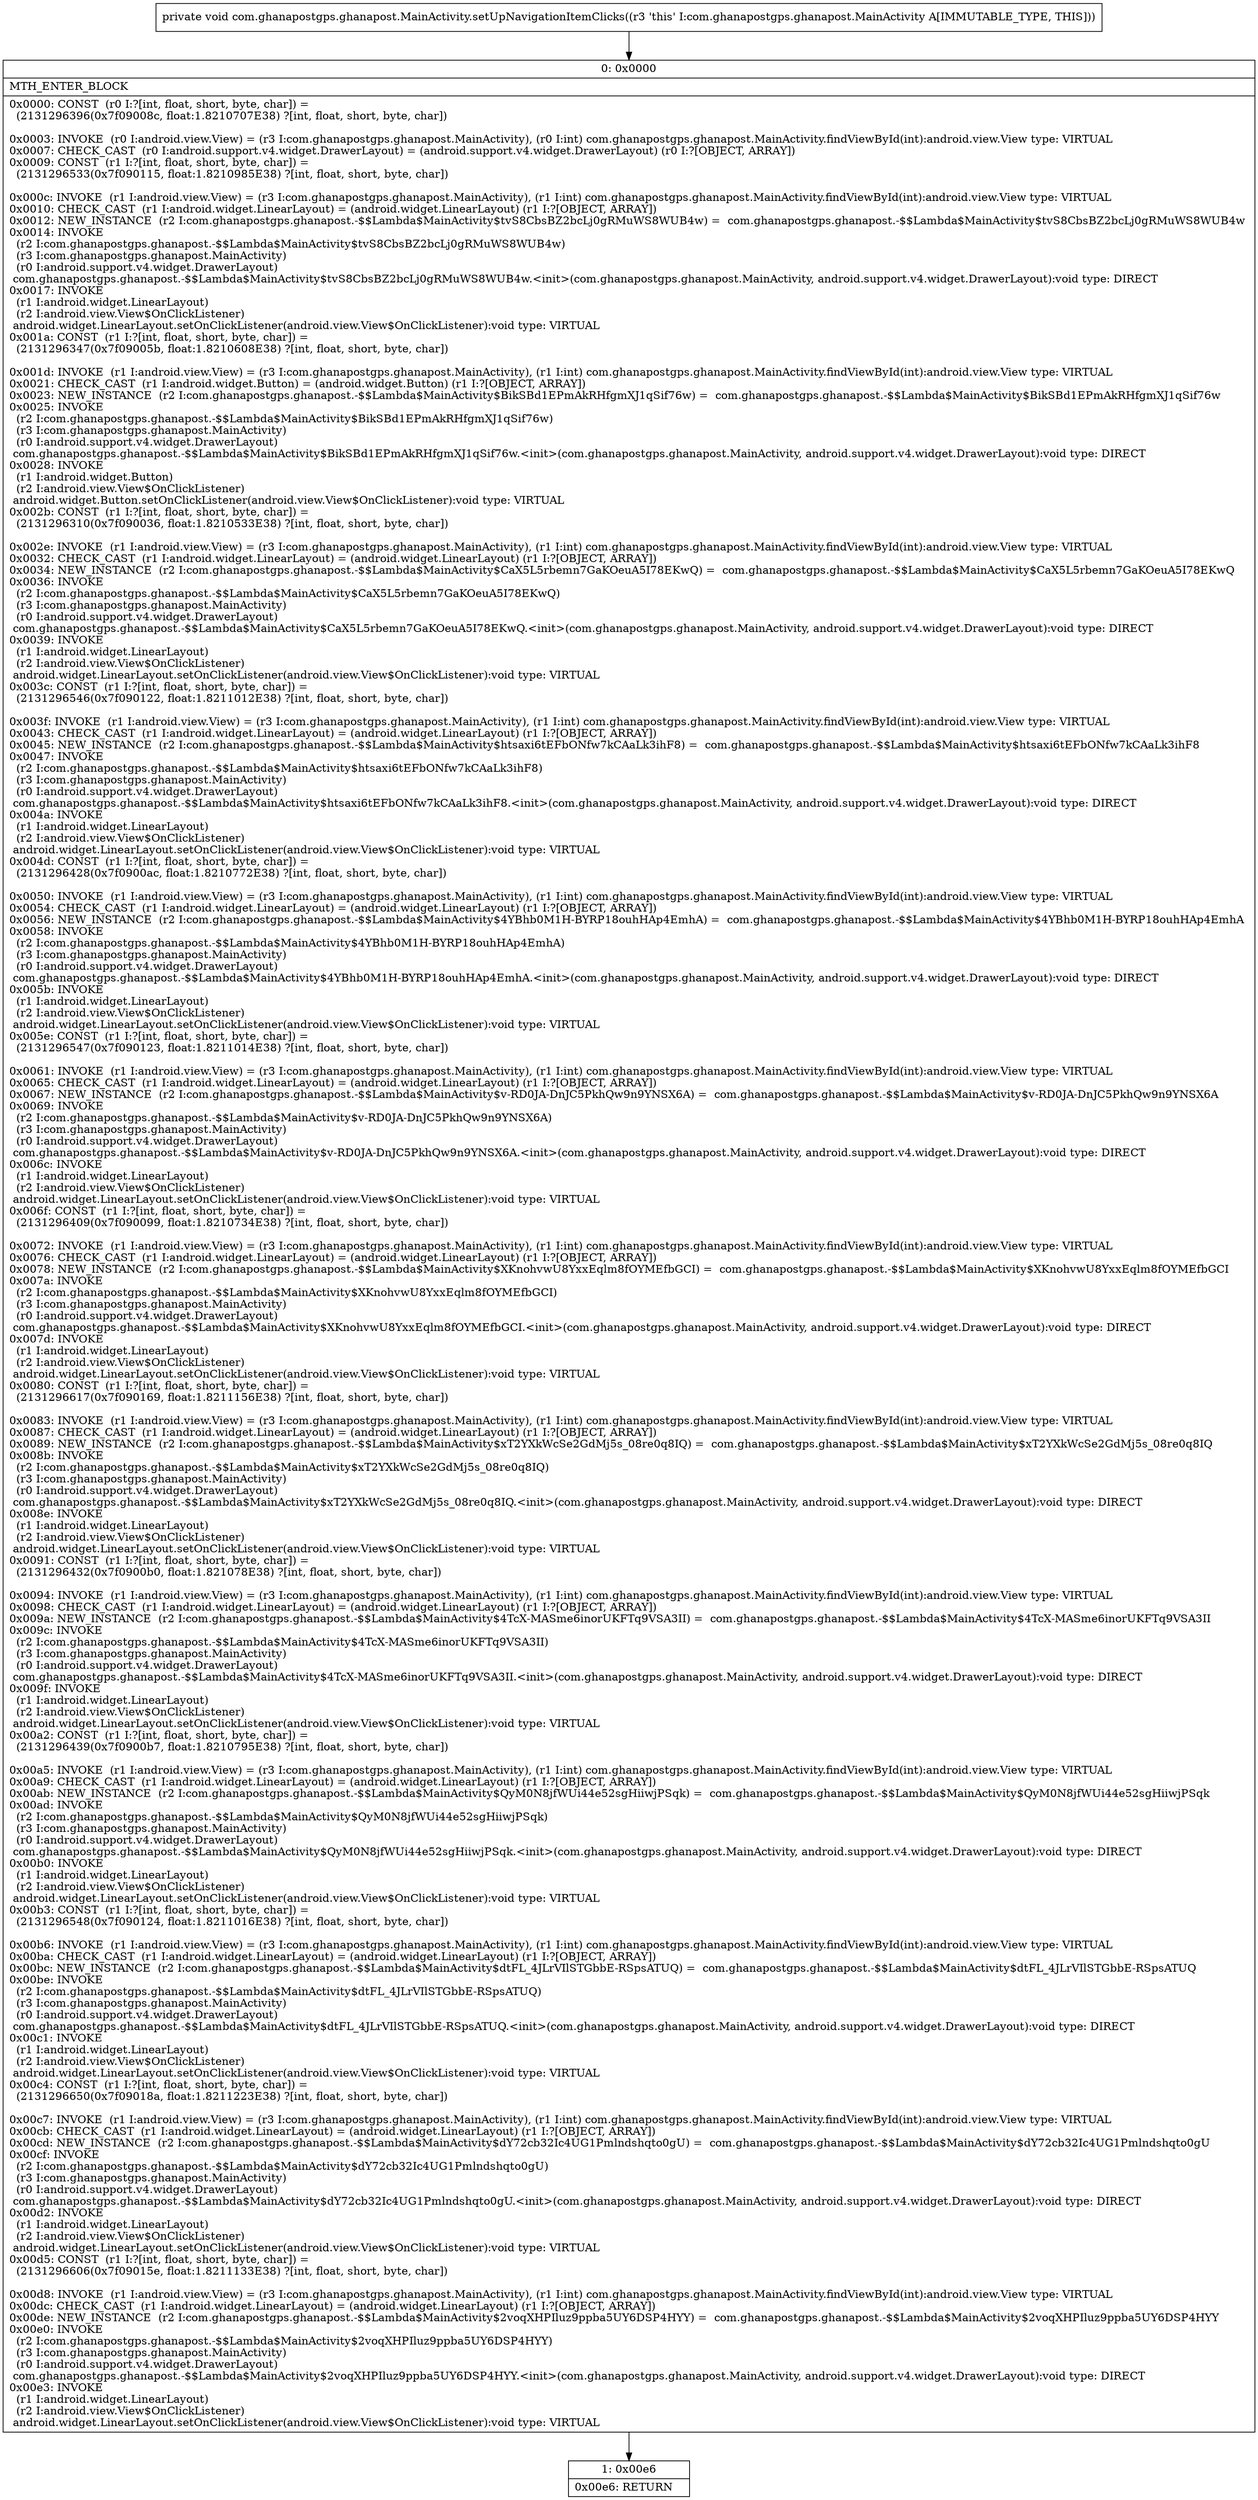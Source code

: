digraph "CFG forcom.ghanapostgps.ghanapost.MainActivity.setUpNavigationItemClicks()V" {
Node_0 [shape=record,label="{0\:\ 0x0000|MTH_ENTER_BLOCK\l|0x0000: CONST  (r0 I:?[int, float, short, byte, char]) = \l  (2131296396(0x7f09008c, float:1.8210707E38) ?[int, float, short, byte, char])\l \l0x0003: INVOKE  (r0 I:android.view.View) = (r3 I:com.ghanapostgps.ghanapost.MainActivity), (r0 I:int) com.ghanapostgps.ghanapost.MainActivity.findViewById(int):android.view.View type: VIRTUAL \l0x0007: CHECK_CAST  (r0 I:android.support.v4.widget.DrawerLayout) = (android.support.v4.widget.DrawerLayout) (r0 I:?[OBJECT, ARRAY]) \l0x0009: CONST  (r1 I:?[int, float, short, byte, char]) = \l  (2131296533(0x7f090115, float:1.8210985E38) ?[int, float, short, byte, char])\l \l0x000c: INVOKE  (r1 I:android.view.View) = (r3 I:com.ghanapostgps.ghanapost.MainActivity), (r1 I:int) com.ghanapostgps.ghanapost.MainActivity.findViewById(int):android.view.View type: VIRTUAL \l0x0010: CHECK_CAST  (r1 I:android.widget.LinearLayout) = (android.widget.LinearLayout) (r1 I:?[OBJECT, ARRAY]) \l0x0012: NEW_INSTANCE  (r2 I:com.ghanapostgps.ghanapost.\-$$Lambda$MainActivity$tvS8CbsBZ2bcLj0gRMuWS8WUB4w) =  com.ghanapostgps.ghanapost.\-$$Lambda$MainActivity$tvS8CbsBZ2bcLj0gRMuWS8WUB4w \l0x0014: INVOKE  \l  (r2 I:com.ghanapostgps.ghanapost.\-$$Lambda$MainActivity$tvS8CbsBZ2bcLj0gRMuWS8WUB4w)\l  (r3 I:com.ghanapostgps.ghanapost.MainActivity)\l  (r0 I:android.support.v4.widget.DrawerLayout)\l com.ghanapostgps.ghanapost.\-$$Lambda$MainActivity$tvS8CbsBZ2bcLj0gRMuWS8WUB4w.\<init\>(com.ghanapostgps.ghanapost.MainActivity, android.support.v4.widget.DrawerLayout):void type: DIRECT \l0x0017: INVOKE  \l  (r1 I:android.widget.LinearLayout)\l  (r2 I:android.view.View$OnClickListener)\l android.widget.LinearLayout.setOnClickListener(android.view.View$OnClickListener):void type: VIRTUAL \l0x001a: CONST  (r1 I:?[int, float, short, byte, char]) = \l  (2131296347(0x7f09005b, float:1.8210608E38) ?[int, float, short, byte, char])\l \l0x001d: INVOKE  (r1 I:android.view.View) = (r3 I:com.ghanapostgps.ghanapost.MainActivity), (r1 I:int) com.ghanapostgps.ghanapost.MainActivity.findViewById(int):android.view.View type: VIRTUAL \l0x0021: CHECK_CAST  (r1 I:android.widget.Button) = (android.widget.Button) (r1 I:?[OBJECT, ARRAY]) \l0x0023: NEW_INSTANCE  (r2 I:com.ghanapostgps.ghanapost.\-$$Lambda$MainActivity$BikSBd1EPmAkRHfgmXJ1qSif76w) =  com.ghanapostgps.ghanapost.\-$$Lambda$MainActivity$BikSBd1EPmAkRHfgmXJ1qSif76w \l0x0025: INVOKE  \l  (r2 I:com.ghanapostgps.ghanapost.\-$$Lambda$MainActivity$BikSBd1EPmAkRHfgmXJ1qSif76w)\l  (r3 I:com.ghanapostgps.ghanapost.MainActivity)\l  (r0 I:android.support.v4.widget.DrawerLayout)\l com.ghanapostgps.ghanapost.\-$$Lambda$MainActivity$BikSBd1EPmAkRHfgmXJ1qSif76w.\<init\>(com.ghanapostgps.ghanapost.MainActivity, android.support.v4.widget.DrawerLayout):void type: DIRECT \l0x0028: INVOKE  \l  (r1 I:android.widget.Button)\l  (r2 I:android.view.View$OnClickListener)\l android.widget.Button.setOnClickListener(android.view.View$OnClickListener):void type: VIRTUAL \l0x002b: CONST  (r1 I:?[int, float, short, byte, char]) = \l  (2131296310(0x7f090036, float:1.8210533E38) ?[int, float, short, byte, char])\l \l0x002e: INVOKE  (r1 I:android.view.View) = (r3 I:com.ghanapostgps.ghanapost.MainActivity), (r1 I:int) com.ghanapostgps.ghanapost.MainActivity.findViewById(int):android.view.View type: VIRTUAL \l0x0032: CHECK_CAST  (r1 I:android.widget.LinearLayout) = (android.widget.LinearLayout) (r1 I:?[OBJECT, ARRAY]) \l0x0034: NEW_INSTANCE  (r2 I:com.ghanapostgps.ghanapost.\-$$Lambda$MainActivity$CaX5L5rbemn7GaKOeuA5I78EKwQ) =  com.ghanapostgps.ghanapost.\-$$Lambda$MainActivity$CaX5L5rbemn7GaKOeuA5I78EKwQ \l0x0036: INVOKE  \l  (r2 I:com.ghanapostgps.ghanapost.\-$$Lambda$MainActivity$CaX5L5rbemn7GaKOeuA5I78EKwQ)\l  (r3 I:com.ghanapostgps.ghanapost.MainActivity)\l  (r0 I:android.support.v4.widget.DrawerLayout)\l com.ghanapostgps.ghanapost.\-$$Lambda$MainActivity$CaX5L5rbemn7GaKOeuA5I78EKwQ.\<init\>(com.ghanapostgps.ghanapost.MainActivity, android.support.v4.widget.DrawerLayout):void type: DIRECT \l0x0039: INVOKE  \l  (r1 I:android.widget.LinearLayout)\l  (r2 I:android.view.View$OnClickListener)\l android.widget.LinearLayout.setOnClickListener(android.view.View$OnClickListener):void type: VIRTUAL \l0x003c: CONST  (r1 I:?[int, float, short, byte, char]) = \l  (2131296546(0x7f090122, float:1.8211012E38) ?[int, float, short, byte, char])\l \l0x003f: INVOKE  (r1 I:android.view.View) = (r3 I:com.ghanapostgps.ghanapost.MainActivity), (r1 I:int) com.ghanapostgps.ghanapost.MainActivity.findViewById(int):android.view.View type: VIRTUAL \l0x0043: CHECK_CAST  (r1 I:android.widget.LinearLayout) = (android.widget.LinearLayout) (r1 I:?[OBJECT, ARRAY]) \l0x0045: NEW_INSTANCE  (r2 I:com.ghanapostgps.ghanapost.\-$$Lambda$MainActivity$htsaxi6tEFbONfw7kCAaLk3ihF8) =  com.ghanapostgps.ghanapost.\-$$Lambda$MainActivity$htsaxi6tEFbONfw7kCAaLk3ihF8 \l0x0047: INVOKE  \l  (r2 I:com.ghanapostgps.ghanapost.\-$$Lambda$MainActivity$htsaxi6tEFbONfw7kCAaLk3ihF8)\l  (r3 I:com.ghanapostgps.ghanapost.MainActivity)\l  (r0 I:android.support.v4.widget.DrawerLayout)\l com.ghanapostgps.ghanapost.\-$$Lambda$MainActivity$htsaxi6tEFbONfw7kCAaLk3ihF8.\<init\>(com.ghanapostgps.ghanapost.MainActivity, android.support.v4.widget.DrawerLayout):void type: DIRECT \l0x004a: INVOKE  \l  (r1 I:android.widget.LinearLayout)\l  (r2 I:android.view.View$OnClickListener)\l android.widget.LinearLayout.setOnClickListener(android.view.View$OnClickListener):void type: VIRTUAL \l0x004d: CONST  (r1 I:?[int, float, short, byte, char]) = \l  (2131296428(0x7f0900ac, float:1.8210772E38) ?[int, float, short, byte, char])\l \l0x0050: INVOKE  (r1 I:android.view.View) = (r3 I:com.ghanapostgps.ghanapost.MainActivity), (r1 I:int) com.ghanapostgps.ghanapost.MainActivity.findViewById(int):android.view.View type: VIRTUAL \l0x0054: CHECK_CAST  (r1 I:android.widget.LinearLayout) = (android.widget.LinearLayout) (r1 I:?[OBJECT, ARRAY]) \l0x0056: NEW_INSTANCE  (r2 I:com.ghanapostgps.ghanapost.\-$$Lambda$MainActivity$4YBhb0M1H\-BYRP18ouhHAp4EmhA) =  com.ghanapostgps.ghanapost.\-$$Lambda$MainActivity$4YBhb0M1H\-BYRP18ouhHAp4EmhA \l0x0058: INVOKE  \l  (r2 I:com.ghanapostgps.ghanapost.\-$$Lambda$MainActivity$4YBhb0M1H\-BYRP18ouhHAp4EmhA)\l  (r3 I:com.ghanapostgps.ghanapost.MainActivity)\l  (r0 I:android.support.v4.widget.DrawerLayout)\l com.ghanapostgps.ghanapost.\-$$Lambda$MainActivity$4YBhb0M1H\-BYRP18ouhHAp4EmhA.\<init\>(com.ghanapostgps.ghanapost.MainActivity, android.support.v4.widget.DrawerLayout):void type: DIRECT \l0x005b: INVOKE  \l  (r1 I:android.widget.LinearLayout)\l  (r2 I:android.view.View$OnClickListener)\l android.widget.LinearLayout.setOnClickListener(android.view.View$OnClickListener):void type: VIRTUAL \l0x005e: CONST  (r1 I:?[int, float, short, byte, char]) = \l  (2131296547(0x7f090123, float:1.8211014E38) ?[int, float, short, byte, char])\l \l0x0061: INVOKE  (r1 I:android.view.View) = (r3 I:com.ghanapostgps.ghanapost.MainActivity), (r1 I:int) com.ghanapostgps.ghanapost.MainActivity.findViewById(int):android.view.View type: VIRTUAL \l0x0065: CHECK_CAST  (r1 I:android.widget.LinearLayout) = (android.widget.LinearLayout) (r1 I:?[OBJECT, ARRAY]) \l0x0067: NEW_INSTANCE  (r2 I:com.ghanapostgps.ghanapost.\-$$Lambda$MainActivity$v\-RD0JA\-DnJC5PkhQw9n9YNSX6A) =  com.ghanapostgps.ghanapost.\-$$Lambda$MainActivity$v\-RD0JA\-DnJC5PkhQw9n9YNSX6A \l0x0069: INVOKE  \l  (r2 I:com.ghanapostgps.ghanapost.\-$$Lambda$MainActivity$v\-RD0JA\-DnJC5PkhQw9n9YNSX6A)\l  (r3 I:com.ghanapostgps.ghanapost.MainActivity)\l  (r0 I:android.support.v4.widget.DrawerLayout)\l com.ghanapostgps.ghanapost.\-$$Lambda$MainActivity$v\-RD0JA\-DnJC5PkhQw9n9YNSX6A.\<init\>(com.ghanapostgps.ghanapost.MainActivity, android.support.v4.widget.DrawerLayout):void type: DIRECT \l0x006c: INVOKE  \l  (r1 I:android.widget.LinearLayout)\l  (r2 I:android.view.View$OnClickListener)\l android.widget.LinearLayout.setOnClickListener(android.view.View$OnClickListener):void type: VIRTUAL \l0x006f: CONST  (r1 I:?[int, float, short, byte, char]) = \l  (2131296409(0x7f090099, float:1.8210734E38) ?[int, float, short, byte, char])\l \l0x0072: INVOKE  (r1 I:android.view.View) = (r3 I:com.ghanapostgps.ghanapost.MainActivity), (r1 I:int) com.ghanapostgps.ghanapost.MainActivity.findViewById(int):android.view.View type: VIRTUAL \l0x0076: CHECK_CAST  (r1 I:android.widget.LinearLayout) = (android.widget.LinearLayout) (r1 I:?[OBJECT, ARRAY]) \l0x0078: NEW_INSTANCE  (r2 I:com.ghanapostgps.ghanapost.\-$$Lambda$MainActivity$XKnohvwU8YxxEqlm8fOYMEfbGCI) =  com.ghanapostgps.ghanapost.\-$$Lambda$MainActivity$XKnohvwU8YxxEqlm8fOYMEfbGCI \l0x007a: INVOKE  \l  (r2 I:com.ghanapostgps.ghanapost.\-$$Lambda$MainActivity$XKnohvwU8YxxEqlm8fOYMEfbGCI)\l  (r3 I:com.ghanapostgps.ghanapost.MainActivity)\l  (r0 I:android.support.v4.widget.DrawerLayout)\l com.ghanapostgps.ghanapost.\-$$Lambda$MainActivity$XKnohvwU8YxxEqlm8fOYMEfbGCI.\<init\>(com.ghanapostgps.ghanapost.MainActivity, android.support.v4.widget.DrawerLayout):void type: DIRECT \l0x007d: INVOKE  \l  (r1 I:android.widget.LinearLayout)\l  (r2 I:android.view.View$OnClickListener)\l android.widget.LinearLayout.setOnClickListener(android.view.View$OnClickListener):void type: VIRTUAL \l0x0080: CONST  (r1 I:?[int, float, short, byte, char]) = \l  (2131296617(0x7f090169, float:1.8211156E38) ?[int, float, short, byte, char])\l \l0x0083: INVOKE  (r1 I:android.view.View) = (r3 I:com.ghanapostgps.ghanapost.MainActivity), (r1 I:int) com.ghanapostgps.ghanapost.MainActivity.findViewById(int):android.view.View type: VIRTUAL \l0x0087: CHECK_CAST  (r1 I:android.widget.LinearLayout) = (android.widget.LinearLayout) (r1 I:?[OBJECT, ARRAY]) \l0x0089: NEW_INSTANCE  (r2 I:com.ghanapostgps.ghanapost.\-$$Lambda$MainActivity$xT2YXkWcSe2GdMj5s_08re0q8IQ) =  com.ghanapostgps.ghanapost.\-$$Lambda$MainActivity$xT2YXkWcSe2GdMj5s_08re0q8IQ \l0x008b: INVOKE  \l  (r2 I:com.ghanapostgps.ghanapost.\-$$Lambda$MainActivity$xT2YXkWcSe2GdMj5s_08re0q8IQ)\l  (r3 I:com.ghanapostgps.ghanapost.MainActivity)\l  (r0 I:android.support.v4.widget.DrawerLayout)\l com.ghanapostgps.ghanapost.\-$$Lambda$MainActivity$xT2YXkWcSe2GdMj5s_08re0q8IQ.\<init\>(com.ghanapostgps.ghanapost.MainActivity, android.support.v4.widget.DrawerLayout):void type: DIRECT \l0x008e: INVOKE  \l  (r1 I:android.widget.LinearLayout)\l  (r2 I:android.view.View$OnClickListener)\l android.widget.LinearLayout.setOnClickListener(android.view.View$OnClickListener):void type: VIRTUAL \l0x0091: CONST  (r1 I:?[int, float, short, byte, char]) = \l  (2131296432(0x7f0900b0, float:1.821078E38) ?[int, float, short, byte, char])\l \l0x0094: INVOKE  (r1 I:android.view.View) = (r3 I:com.ghanapostgps.ghanapost.MainActivity), (r1 I:int) com.ghanapostgps.ghanapost.MainActivity.findViewById(int):android.view.View type: VIRTUAL \l0x0098: CHECK_CAST  (r1 I:android.widget.LinearLayout) = (android.widget.LinearLayout) (r1 I:?[OBJECT, ARRAY]) \l0x009a: NEW_INSTANCE  (r2 I:com.ghanapostgps.ghanapost.\-$$Lambda$MainActivity$4TcX\-MASme6inorUKFTq9VSA3II) =  com.ghanapostgps.ghanapost.\-$$Lambda$MainActivity$4TcX\-MASme6inorUKFTq9VSA3II \l0x009c: INVOKE  \l  (r2 I:com.ghanapostgps.ghanapost.\-$$Lambda$MainActivity$4TcX\-MASme6inorUKFTq9VSA3II)\l  (r3 I:com.ghanapostgps.ghanapost.MainActivity)\l  (r0 I:android.support.v4.widget.DrawerLayout)\l com.ghanapostgps.ghanapost.\-$$Lambda$MainActivity$4TcX\-MASme6inorUKFTq9VSA3II.\<init\>(com.ghanapostgps.ghanapost.MainActivity, android.support.v4.widget.DrawerLayout):void type: DIRECT \l0x009f: INVOKE  \l  (r1 I:android.widget.LinearLayout)\l  (r2 I:android.view.View$OnClickListener)\l android.widget.LinearLayout.setOnClickListener(android.view.View$OnClickListener):void type: VIRTUAL \l0x00a2: CONST  (r1 I:?[int, float, short, byte, char]) = \l  (2131296439(0x7f0900b7, float:1.8210795E38) ?[int, float, short, byte, char])\l \l0x00a5: INVOKE  (r1 I:android.view.View) = (r3 I:com.ghanapostgps.ghanapost.MainActivity), (r1 I:int) com.ghanapostgps.ghanapost.MainActivity.findViewById(int):android.view.View type: VIRTUAL \l0x00a9: CHECK_CAST  (r1 I:android.widget.LinearLayout) = (android.widget.LinearLayout) (r1 I:?[OBJECT, ARRAY]) \l0x00ab: NEW_INSTANCE  (r2 I:com.ghanapostgps.ghanapost.\-$$Lambda$MainActivity$QyM0N8jfWUi44e52sgHiiwjPSqk) =  com.ghanapostgps.ghanapost.\-$$Lambda$MainActivity$QyM0N8jfWUi44e52sgHiiwjPSqk \l0x00ad: INVOKE  \l  (r2 I:com.ghanapostgps.ghanapost.\-$$Lambda$MainActivity$QyM0N8jfWUi44e52sgHiiwjPSqk)\l  (r3 I:com.ghanapostgps.ghanapost.MainActivity)\l  (r0 I:android.support.v4.widget.DrawerLayout)\l com.ghanapostgps.ghanapost.\-$$Lambda$MainActivity$QyM0N8jfWUi44e52sgHiiwjPSqk.\<init\>(com.ghanapostgps.ghanapost.MainActivity, android.support.v4.widget.DrawerLayout):void type: DIRECT \l0x00b0: INVOKE  \l  (r1 I:android.widget.LinearLayout)\l  (r2 I:android.view.View$OnClickListener)\l android.widget.LinearLayout.setOnClickListener(android.view.View$OnClickListener):void type: VIRTUAL \l0x00b3: CONST  (r1 I:?[int, float, short, byte, char]) = \l  (2131296548(0x7f090124, float:1.8211016E38) ?[int, float, short, byte, char])\l \l0x00b6: INVOKE  (r1 I:android.view.View) = (r3 I:com.ghanapostgps.ghanapost.MainActivity), (r1 I:int) com.ghanapostgps.ghanapost.MainActivity.findViewById(int):android.view.View type: VIRTUAL \l0x00ba: CHECK_CAST  (r1 I:android.widget.LinearLayout) = (android.widget.LinearLayout) (r1 I:?[OBJECT, ARRAY]) \l0x00bc: NEW_INSTANCE  (r2 I:com.ghanapostgps.ghanapost.\-$$Lambda$MainActivity$dtFL_4JLrVIlSTGbbE\-RSpsATUQ) =  com.ghanapostgps.ghanapost.\-$$Lambda$MainActivity$dtFL_4JLrVIlSTGbbE\-RSpsATUQ \l0x00be: INVOKE  \l  (r2 I:com.ghanapostgps.ghanapost.\-$$Lambda$MainActivity$dtFL_4JLrVIlSTGbbE\-RSpsATUQ)\l  (r3 I:com.ghanapostgps.ghanapost.MainActivity)\l  (r0 I:android.support.v4.widget.DrawerLayout)\l com.ghanapostgps.ghanapost.\-$$Lambda$MainActivity$dtFL_4JLrVIlSTGbbE\-RSpsATUQ.\<init\>(com.ghanapostgps.ghanapost.MainActivity, android.support.v4.widget.DrawerLayout):void type: DIRECT \l0x00c1: INVOKE  \l  (r1 I:android.widget.LinearLayout)\l  (r2 I:android.view.View$OnClickListener)\l android.widget.LinearLayout.setOnClickListener(android.view.View$OnClickListener):void type: VIRTUAL \l0x00c4: CONST  (r1 I:?[int, float, short, byte, char]) = \l  (2131296650(0x7f09018a, float:1.8211223E38) ?[int, float, short, byte, char])\l \l0x00c7: INVOKE  (r1 I:android.view.View) = (r3 I:com.ghanapostgps.ghanapost.MainActivity), (r1 I:int) com.ghanapostgps.ghanapost.MainActivity.findViewById(int):android.view.View type: VIRTUAL \l0x00cb: CHECK_CAST  (r1 I:android.widget.LinearLayout) = (android.widget.LinearLayout) (r1 I:?[OBJECT, ARRAY]) \l0x00cd: NEW_INSTANCE  (r2 I:com.ghanapostgps.ghanapost.\-$$Lambda$MainActivity$dY72cb32Ic4UG1Pmlndshqto0gU) =  com.ghanapostgps.ghanapost.\-$$Lambda$MainActivity$dY72cb32Ic4UG1Pmlndshqto0gU \l0x00cf: INVOKE  \l  (r2 I:com.ghanapostgps.ghanapost.\-$$Lambda$MainActivity$dY72cb32Ic4UG1Pmlndshqto0gU)\l  (r3 I:com.ghanapostgps.ghanapost.MainActivity)\l  (r0 I:android.support.v4.widget.DrawerLayout)\l com.ghanapostgps.ghanapost.\-$$Lambda$MainActivity$dY72cb32Ic4UG1Pmlndshqto0gU.\<init\>(com.ghanapostgps.ghanapost.MainActivity, android.support.v4.widget.DrawerLayout):void type: DIRECT \l0x00d2: INVOKE  \l  (r1 I:android.widget.LinearLayout)\l  (r2 I:android.view.View$OnClickListener)\l android.widget.LinearLayout.setOnClickListener(android.view.View$OnClickListener):void type: VIRTUAL \l0x00d5: CONST  (r1 I:?[int, float, short, byte, char]) = \l  (2131296606(0x7f09015e, float:1.8211133E38) ?[int, float, short, byte, char])\l \l0x00d8: INVOKE  (r1 I:android.view.View) = (r3 I:com.ghanapostgps.ghanapost.MainActivity), (r1 I:int) com.ghanapostgps.ghanapost.MainActivity.findViewById(int):android.view.View type: VIRTUAL \l0x00dc: CHECK_CAST  (r1 I:android.widget.LinearLayout) = (android.widget.LinearLayout) (r1 I:?[OBJECT, ARRAY]) \l0x00de: NEW_INSTANCE  (r2 I:com.ghanapostgps.ghanapost.\-$$Lambda$MainActivity$2voqXHPIluz9ppba5UY6DSP4HYY) =  com.ghanapostgps.ghanapost.\-$$Lambda$MainActivity$2voqXHPIluz9ppba5UY6DSP4HYY \l0x00e0: INVOKE  \l  (r2 I:com.ghanapostgps.ghanapost.\-$$Lambda$MainActivity$2voqXHPIluz9ppba5UY6DSP4HYY)\l  (r3 I:com.ghanapostgps.ghanapost.MainActivity)\l  (r0 I:android.support.v4.widget.DrawerLayout)\l com.ghanapostgps.ghanapost.\-$$Lambda$MainActivity$2voqXHPIluz9ppba5UY6DSP4HYY.\<init\>(com.ghanapostgps.ghanapost.MainActivity, android.support.v4.widget.DrawerLayout):void type: DIRECT \l0x00e3: INVOKE  \l  (r1 I:android.widget.LinearLayout)\l  (r2 I:android.view.View$OnClickListener)\l android.widget.LinearLayout.setOnClickListener(android.view.View$OnClickListener):void type: VIRTUAL \l}"];
Node_1 [shape=record,label="{1\:\ 0x00e6|0x00e6: RETURN   \l}"];
MethodNode[shape=record,label="{private void com.ghanapostgps.ghanapost.MainActivity.setUpNavigationItemClicks((r3 'this' I:com.ghanapostgps.ghanapost.MainActivity A[IMMUTABLE_TYPE, THIS])) }"];
MethodNode -> Node_0;
Node_0 -> Node_1;
}

